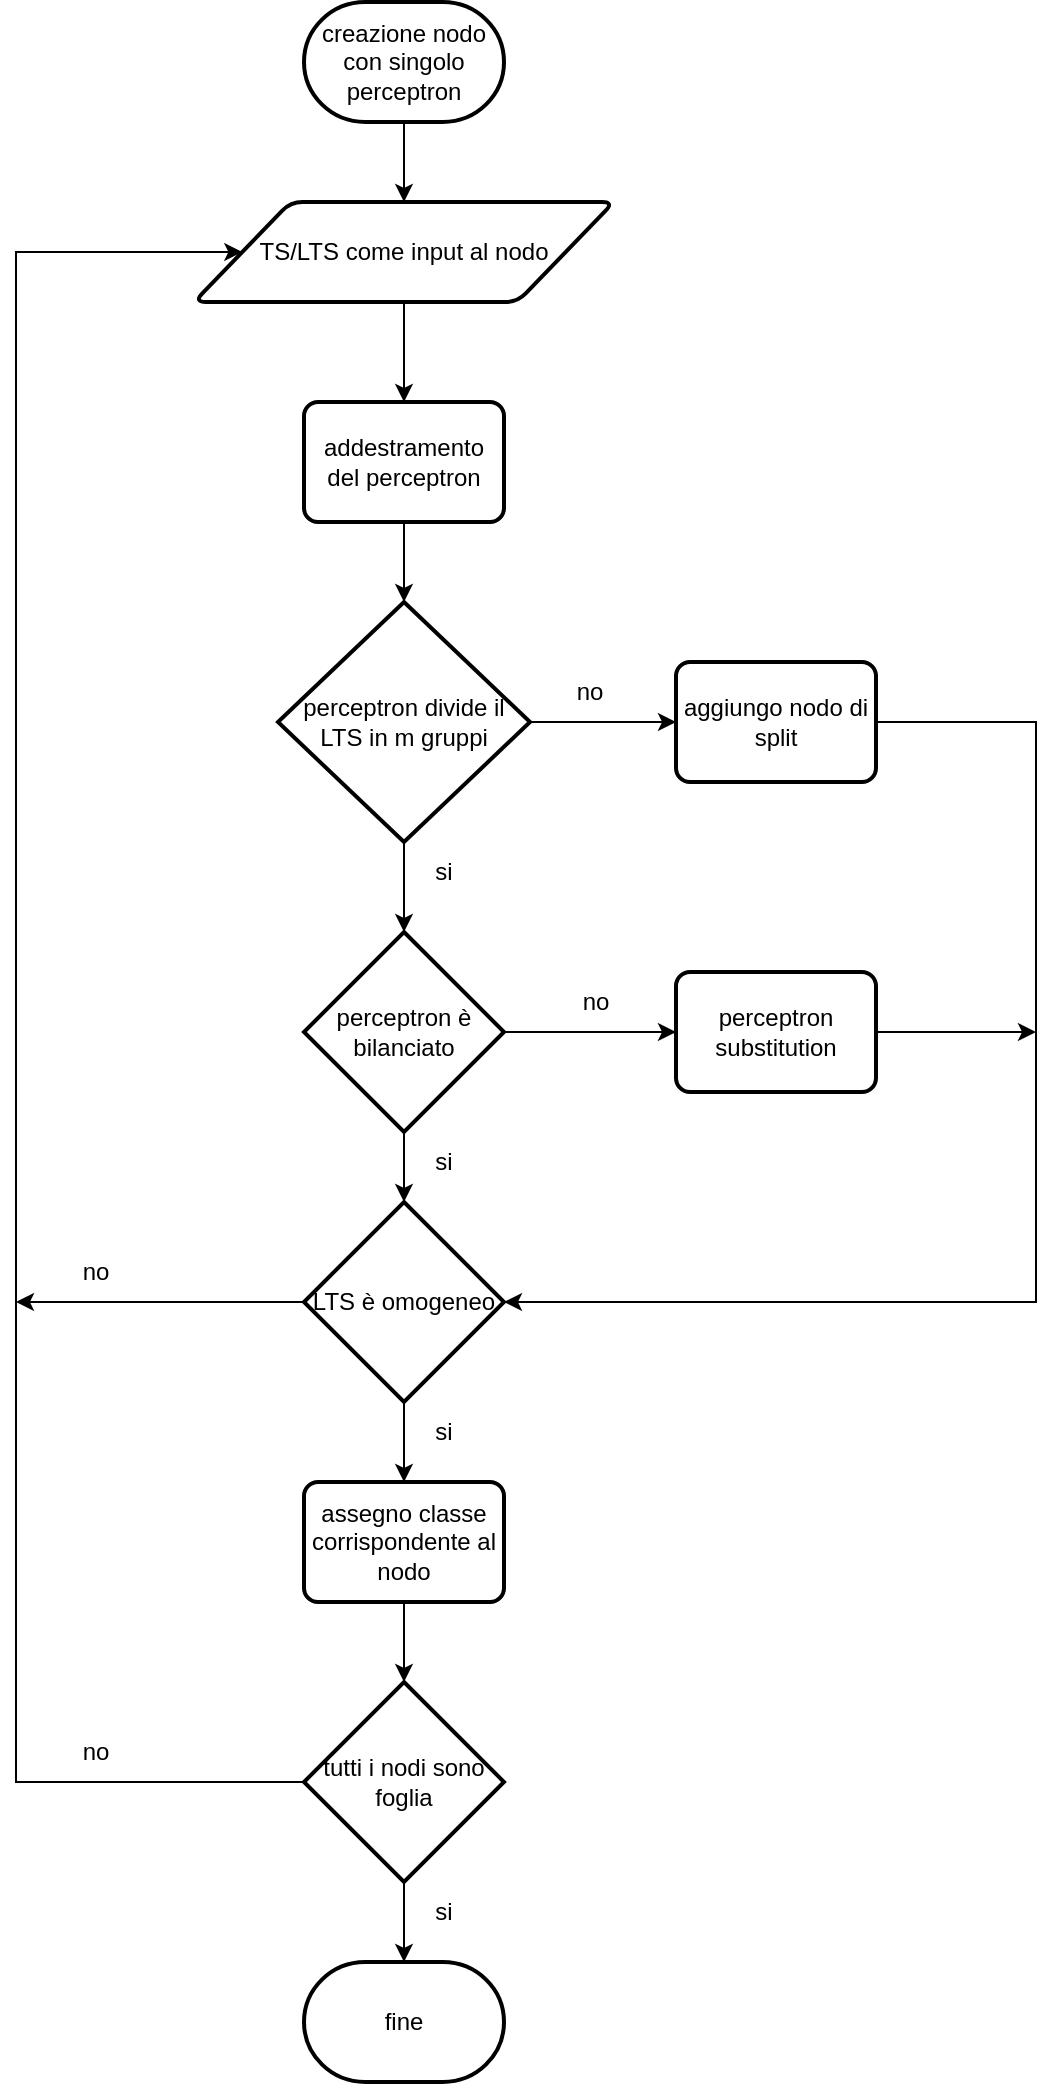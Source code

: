 <mxfile version="20.8.1" type="device"><diagram id="C5RBs43oDa-KdzZeNtuy" name="Page-1"><mxGraphModel dx="1387" dy="796" grid="1" gridSize="10" guides="1" tooltips="1" connect="1" arrows="1" fold="1" page="1" pageScale="1" pageWidth="827" pageHeight="1169" math="0" shadow="0"><root><mxCell id="WIyWlLk6GJQsqaUBKTNV-0"/><mxCell id="WIyWlLk6GJQsqaUBKTNV-1" parent="WIyWlLk6GJQsqaUBKTNV-0"/><mxCell id="dupHwAHnj8hbF1Y_YEyT-2" style="edgeStyle=orthogonalEdgeStyle;rounded=0;orthogonalLoop=1;jettySize=auto;html=1;exitX=0.5;exitY=1;exitDx=0;exitDy=0;exitPerimeter=0;entryX=0.5;entryY=0;entryDx=0;entryDy=0;" edge="1" parent="WIyWlLk6GJQsqaUBKTNV-1" source="dupHwAHnj8hbF1Y_YEyT-0" target="dupHwAHnj8hbF1Y_YEyT-1"><mxGeometry relative="1" as="geometry"/></mxCell><mxCell id="dupHwAHnj8hbF1Y_YEyT-0" value="creazione nodo con singolo perceptron" style="strokeWidth=2;html=1;shape=mxgraph.flowchart.terminator;whiteSpace=wrap;" vertex="1" parent="WIyWlLk6GJQsqaUBKTNV-1"><mxGeometry x="364" y="20" width="100" height="60" as="geometry"/></mxCell><mxCell id="dupHwAHnj8hbF1Y_YEyT-4" style="edgeStyle=orthogonalEdgeStyle;rounded=0;orthogonalLoop=1;jettySize=auto;html=1;exitX=0.5;exitY=1;exitDx=0;exitDy=0;entryX=0.5;entryY=0;entryDx=0;entryDy=0;" edge="1" parent="WIyWlLk6GJQsqaUBKTNV-1" source="dupHwAHnj8hbF1Y_YEyT-1" target="dupHwAHnj8hbF1Y_YEyT-3"><mxGeometry relative="1" as="geometry"/></mxCell><mxCell id="dupHwAHnj8hbF1Y_YEyT-1" value="TS/LTS come input al nodo" style="shape=parallelogram;html=1;strokeWidth=2;perimeter=parallelogramPerimeter;whiteSpace=wrap;rounded=1;arcSize=12;size=0.23;" vertex="1" parent="WIyWlLk6GJQsqaUBKTNV-1"><mxGeometry x="309" y="120" width="210" height="50" as="geometry"/></mxCell><mxCell id="dupHwAHnj8hbF1Y_YEyT-6" style="edgeStyle=orthogonalEdgeStyle;rounded=0;orthogonalLoop=1;jettySize=auto;html=1;exitX=0.5;exitY=1;exitDx=0;exitDy=0;entryX=0.5;entryY=0;entryDx=0;entryDy=0;entryPerimeter=0;" edge="1" parent="WIyWlLk6GJQsqaUBKTNV-1" source="dupHwAHnj8hbF1Y_YEyT-3" target="dupHwAHnj8hbF1Y_YEyT-5"><mxGeometry relative="1" as="geometry"/></mxCell><mxCell id="dupHwAHnj8hbF1Y_YEyT-3" value="addestramento del perceptron" style="rounded=1;whiteSpace=wrap;html=1;absoluteArcSize=1;arcSize=14;strokeWidth=2;" vertex="1" parent="WIyWlLk6GJQsqaUBKTNV-1"><mxGeometry x="364" y="220" width="100" height="60" as="geometry"/></mxCell><mxCell id="dupHwAHnj8hbF1Y_YEyT-8" style="edgeStyle=orthogonalEdgeStyle;rounded=0;orthogonalLoop=1;jettySize=auto;html=1;exitX=0.5;exitY=1;exitDx=0;exitDy=0;exitPerimeter=0;entryX=0.5;entryY=0;entryDx=0;entryDy=0;entryPerimeter=0;" edge="1" parent="WIyWlLk6GJQsqaUBKTNV-1" source="dupHwAHnj8hbF1Y_YEyT-5" target="dupHwAHnj8hbF1Y_YEyT-7"><mxGeometry relative="1" as="geometry"/></mxCell><mxCell id="dupHwAHnj8hbF1Y_YEyT-27" style="edgeStyle=orthogonalEdgeStyle;rounded=0;orthogonalLoop=1;jettySize=auto;html=1;exitX=1;exitY=0.5;exitDx=0;exitDy=0;exitPerimeter=0;entryX=0;entryY=0.5;entryDx=0;entryDy=0;" edge="1" parent="WIyWlLk6GJQsqaUBKTNV-1" source="dupHwAHnj8hbF1Y_YEyT-5" target="dupHwAHnj8hbF1Y_YEyT-25"><mxGeometry relative="1" as="geometry"/></mxCell><mxCell id="dupHwAHnj8hbF1Y_YEyT-5" value="perceptron divide il LTS in m gruppi" style="strokeWidth=2;html=1;shape=mxgraph.flowchart.decision;whiteSpace=wrap;" vertex="1" parent="WIyWlLk6GJQsqaUBKTNV-1"><mxGeometry x="351" y="320" width="126" height="120" as="geometry"/></mxCell><mxCell id="dupHwAHnj8hbF1Y_YEyT-10" style="edgeStyle=orthogonalEdgeStyle;rounded=0;orthogonalLoop=1;jettySize=auto;html=1;exitX=0.5;exitY=1;exitDx=0;exitDy=0;exitPerimeter=0;" edge="1" parent="WIyWlLk6GJQsqaUBKTNV-1" source="dupHwAHnj8hbF1Y_YEyT-7" target="dupHwAHnj8hbF1Y_YEyT-9"><mxGeometry relative="1" as="geometry"/></mxCell><mxCell id="dupHwAHnj8hbF1Y_YEyT-29" style="edgeStyle=orthogonalEdgeStyle;rounded=0;orthogonalLoop=1;jettySize=auto;html=1;exitX=1;exitY=0.5;exitDx=0;exitDy=0;exitPerimeter=0;entryX=0;entryY=0.5;entryDx=0;entryDy=0;" edge="1" parent="WIyWlLk6GJQsqaUBKTNV-1" source="dupHwAHnj8hbF1Y_YEyT-7" target="dupHwAHnj8hbF1Y_YEyT-28"><mxGeometry relative="1" as="geometry"/></mxCell><mxCell id="dupHwAHnj8hbF1Y_YEyT-7" value="perceptron è bilanciato" style="strokeWidth=2;html=1;shape=mxgraph.flowchart.decision;whiteSpace=wrap;" vertex="1" parent="WIyWlLk6GJQsqaUBKTNV-1"><mxGeometry x="364" y="485" width="100" height="100" as="geometry"/></mxCell><mxCell id="dupHwAHnj8hbF1Y_YEyT-12" style="edgeStyle=orthogonalEdgeStyle;rounded=0;orthogonalLoop=1;jettySize=auto;html=1;exitX=0.5;exitY=1;exitDx=0;exitDy=0;exitPerimeter=0;entryX=0.5;entryY=0;entryDx=0;entryDy=0;" edge="1" parent="WIyWlLk6GJQsqaUBKTNV-1" source="dupHwAHnj8hbF1Y_YEyT-9" target="dupHwAHnj8hbF1Y_YEyT-11"><mxGeometry relative="1" as="geometry"/></mxCell><mxCell id="dupHwAHnj8hbF1Y_YEyT-18" style="edgeStyle=orthogonalEdgeStyle;rounded=0;orthogonalLoop=1;jettySize=auto;html=1;exitX=0;exitY=0.5;exitDx=0;exitDy=0;exitPerimeter=0;" edge="1" parent="WIyWlLk6GJQsqaUBKTNV-1" source="dupHwAHnj8hbF1Y_YEyT-9"><mxGeometry relative="1" as="geometry"><mxPoint x="220" y="670" as="targetPoint"/></mxGeometry></mxCell><mxCell id="dupHwAHnj8hbF1Y_YEyT-9" value="LTS è omogeneo" style="strokeWidth=2;html=1;shape=mxgraph.flowchart.decision;whiteSpace=wrap;" vertex="1" parent="WIyWlLk6GJQsqaUBKTNV-1"><mxGeometry x="364" y="620" width="100" height="100" as="geometry"/></mxCell><mxCell id="dupHwAHnj8hbF1Y_YEyT-14" style="edgeStyle=orthogonalEdgeStyle;rounded=0;orthogonalLoop=1;jettySize=auto;html=1;exitX=0.5;exitY=1;exitDx=0;exitDy=0;entryX=0.5;entryY=0;entryDx=0;entryDy=0;entryPerimeter=0;" edge="1" parent="WIyWlLk6GJQsqaUBKTNV-1" source="dupHwAHnj8hbF1Y_YEyT-11" target="dupHwAHnj8hbF1Y_YEyT-13"><mxGeometry relative="1" as="geometry"/></mxCell><mxCell id="dupHwAHnj8hbF1Y_YEyT-11" value="assegno classe corrispondente al nodo" style="rounded=1;whiteSpace=wrap;html=1;absoluteArcSize=1;arcSize=14;strokeWidth=2;" vertex="1" parent="WIyWlLk6GJQsqaUBKTNV-1"><mxGeometry x="364" y="760" width="100" height="60" as="geometry"/></mxCell><mxCell id="dupHwAHnj8hbF1Y_YEyT-16" style="edgeStyle=orthogonalEdgeStyle;rounded=0;orthogonalLoop=1;jettySize=auto;html=1;exitX=0.5;exitY=1;exitDx=0;exitDy=0;exitPerimeter=0;entryX=0.5;entryY=0;entryDx=0;entryDy=0;entryPerimeter=0;" edge="1" parent="WIyWlLk6GJQsqaUBKTNV-1" source="dupHwAHnj8hbF1Y_YEyT-13" target="dupHwAHnj8hbF1Y_YEyT-15"><mxGeometry relative="1" as="geometry"/></mxCell><mxCell id="dupHwAHnj8hbF1Y_YEyT-13" value="tutti i nodi sono foglia" style="strokeWidth=2;html=1;shape=mxgraph.flowchart.decision;whiteSpace=wrap;" vertex="1" parent="WIyWlLk6GJQsqaUBKTNV-1"><mxGeometry x="364" y="860" width="100" height="100" as="geometry"/></mxCell><mxCell id="dupHwAHnj8hbF1Y_YEyT-17" style="edgeStyle=orthogonalEdgeStyle;rounded=0;orthogonalLoop=1;jettySize=auto;html=1;exitX=0;exitY=0.5;exitDx=0;exitDy=0;exitPerimeter=0;entryX=0;entryY=0.5;entryDx=0;entryDy=0;" edge="1" parent="WIyWlLk6GJQsqaUBKTNV-1" source="dupHwAHnj8hbF1Y_YEyT-13" target="dupHwAHnj8hbF1Y_YEyT-1"><mxGeometry relative="1" as="geometry"><mxPoint x="220" y="140" as="targetPoint"/><Array as="points"><mxPoint x="220" y="910"/><mxPoint x="220" y="145"/></Array></mxGeometry></mxCell><mxCell id="dupHwAHnj8hbF1Y_YEyT-15" value="fine" style="strokeWidth=2;html=1;shape=mxgraph.flowchart.terminator;whiteSpace=wrap;" vertex="1" parent="WIyWlLk6GJQsqaUBKTNV-1"><mxGeometry x="364" y="1000" width="100" height="60" as="geometry"/></mxCell><mxCell id="dupHwAHnj8hbF1Y_YEyT-19" value="no" style="text;html=1;strokeColor=none;fillColor=none;align=center;verticalAlign=middle;whiteSpace=wrap;rounded=0;" vertex="1" parent="WIyWlLk6GJQsqaUBKTNV-1"><mxGeometry x="230" y="880" width="60" height="30" as="geometry"/></mxCell><mxCell id="dupHwAHnj8hbF1Y_YEyT-20" value="no" style="text;html=1;strokeColor=none;fillColor=none;align=center;verticalAlign=middle;whiteSpace=wrap;rounded=0;" vertex="1" parent="WIyWlLk6GJQsqaUBKTNV-1"><mxGeometry x="230" y="640" width="60" height="30" as="geometry"/></mxCell><mxCell id="dupHwAHnj8hbF1Y_YEyT-21" value="si" style="text;html=1;strokeColor=none;fillColor=none;align=center;verticalAlign=middle;whiteSpace=wrap;rounded=0;" vertex="1" parent="WIyWlLk6GJQsqaUBKTNV-1"><mxGeometry x="404" y="440" width="60" height="30" as="geometry"/></mxCell><mxCell id="dupHwAHnj8hbF1Y_YEyT-22" value="si" style="text;html=1;strokeColor=none;fillColor=none;align=center;verticalAlign=middle;whiteSpace=wrap;rounded=0;" vertex="1" parent="WIyWlLk6GJQsqaUBKTNV-1"><mxGeometry x="404" y="585" width="60" height="30" as="geometry"/></mxCell><mxCell id="dupHwAHnj8hbF1Y_YEyT-23" value="si" style="text;html=1;strokeColor=none;fillColor=none;align=center;verticalAlign=middle;whiteSpace=wrap;rounded=0;" vertex="1" parent="WIyWlLk6GJQsqaUBKTNV-1"><mxGeometry x="404" y="720" width="60" height="30" as="geometry"/></mxCell><mxCell id="dupHwAHnj8hbF1Y_YEyT-24" value="si" style="text;html=1;strokeColor=none;fillColor=none;align=center;verticalAlign=middle;whiteSpace=wrap;rounded=0;" vertex="1" parent="WIyWlLk6GJQsqaUBKTNV-1"><mxGeometry x="404" y="960" width="60" height="30" as="geometry"/></mxCell><mxCell id="dupHwAHnj8hbF1Y_YEyT-30" style="edgeStyle=orthogonalEdgeStyle;rounded=0;orthogonalLoop=1;jettySize=auto;html=1;exitX=1;exitY=0.5;exitDx=0;exitDy=0;entryX=1;entryY=0.5;entryDx=0;entryDy=0;entryPerimeter=0;" edge="1" parent="WIyWlLk6GJQsqaUBKTNV-1" source="dupHwAHnj8hbF1Y_YEyT-25" target="dupHwAHnj8hbF1Y_YEyT-9"><mxGeometry relative="1" as="geometry"><mxPoint x="730" y="680" as="targetPoint"/><Array as="points"><mxPoint x="730" y="380"/><mxPoint x="730" y="670"/></Array></mxGeometry></mxCell><mxCell id="dupHwAHnj8hbF1Y_YEyT-25" value="aggiungo nodo di split" style="rounded=1;whiteSpace=wrap;html=1;absoluteArcSize=1;arcSize=14;strokeWidth=2;" vertex="1" parent="WIyWlLk6GJQsqaUBKTNV-1"><mxGeometry x="550" y="350" width="100" height="60" as="geometry"/></mxCell><mxCell id="dupHwAHnj8hbF1Y_YEyT-31" style="edgeStyle=orthogonalEdgeStyle;rounded=0;orthogonalLoop=1;jettySize=auto;html=1;exitX=1;exitY=0.5;exitDx=0;exitDy=0;" edge="1" parent="WIyWlLk6GJQsqaUBKTNV-1" source="dupHwAHnj8hbF1Y_YEyT-28"><mxGeometry relative="1" as="geometry"><mxPoint x="730" y="535" as="targetPoint"/></mxGeometry></mxCell><mxCell id="dupHwAHnj8hbF1Y_YEyT-28" value="perceptron substitution" style="rounded=1;whiteSpace=wrap;html=1;absoluteArcSize=1;arcSize=14;strokeWidth=2;" vertex="1" parent="WIyWlLk6GJQsqaUBKTNV-1"><mxGeometry x="550" y="505" width="100" height="60" as="geometry"/></mxCell><mxCell id="dupHwAHnj8hbF1Y_YEyT-32" value="no" style="text;html=1;strokeColor=none;fillColor=none;align=center;verticalAlign=middle;whiteSpace=wrap;rounded=0;" vertex="1" parent="WIyWlLk6GJQsqaUBKTNV-1"><mxGeometry x="477" y="350" width="60" height="30" as="geometry"/></mxCell><mxCell id="dupHwAHnj8hbF1Y_YEyT-33" value="no" style="text;html=1;strokeColor=none;fillColor=none;align=center;verticalAlign=middle;whiteSpace=wrap;rounded=0;" vertex="1" parent="WIyWlLk6GJQsqaUBKTNV-1"><mxGeometry x="480" y="505" width="60" height="30" as="geometry"/></mxCell></root></mxGraphModel></diagram></mxfile>